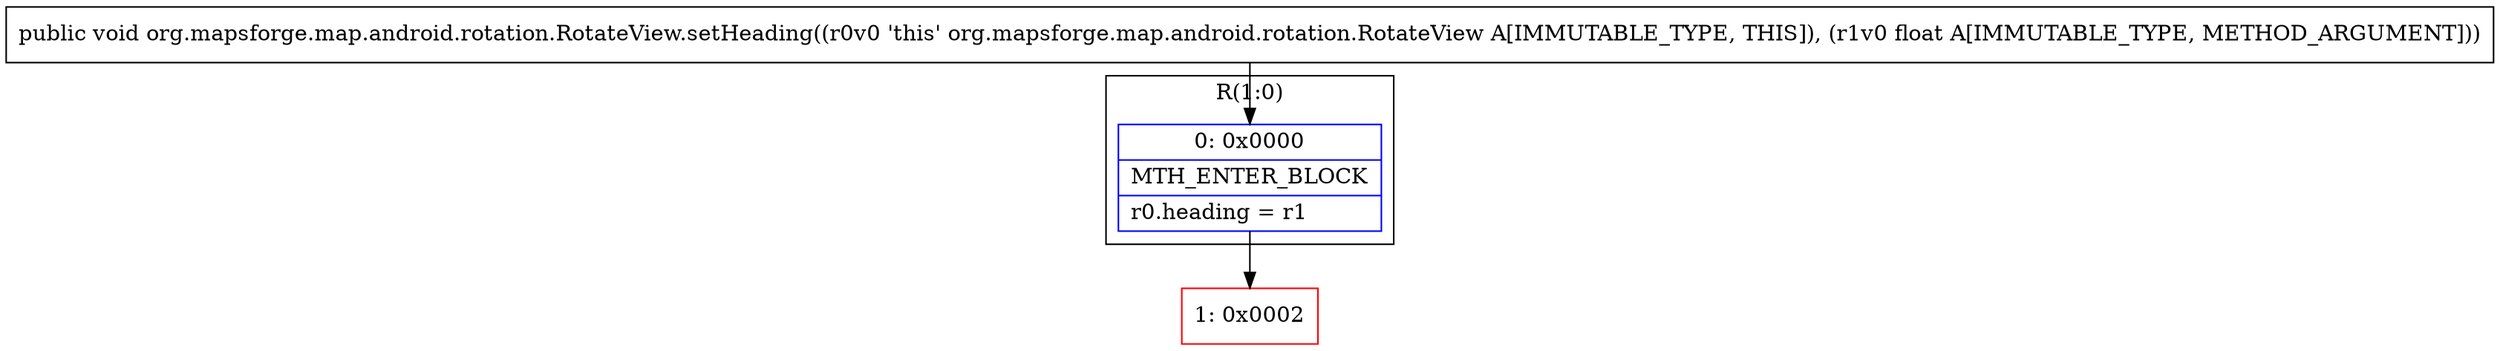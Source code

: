 digraph "CFG fororg.mapsforge.map.android.rotation.RotateView.setHeading(F)V" {
subgraph cluster_Region_1650254199 {
label = "R(1:0)";
node [shape=record,color=blue];
Node_0 [shape=record,label="{0\:\ 0x0000|MTH_ENTER_BLOCK\l|r0.heading = r1\l}"];
}
Node_1 [shape=record,color=red,label="{1\:\ 0x0002}"];
MethodNode[shape=record,label="{public void org.mapsforge.map.android.rotation.RotateView.setHeading((r0v0 'this' org.mapsforge.map.android.rotation.RotateView A[IMMUTABLE_TYPE, THIS]), (r1v0 float A[IMMUTABLE_TYPE, METHOD_ARGUMENT])) }"];
MethodNode -> Node_0;
Node_0 -> Node_1;
}

